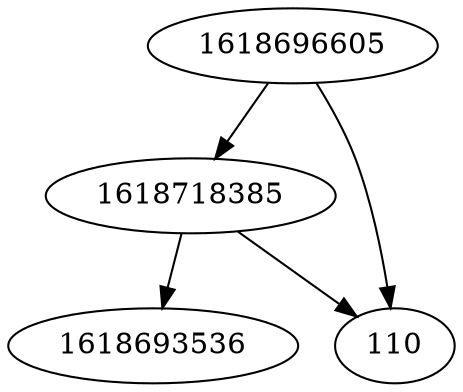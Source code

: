 strict digraph  {
1618693536;
1618718385;
1618696605;
110;
1618718385 -> 110;
1618718385 -> 1618693536;
1618696605 -> 110;
1618696605 -> 1618718385;
}
